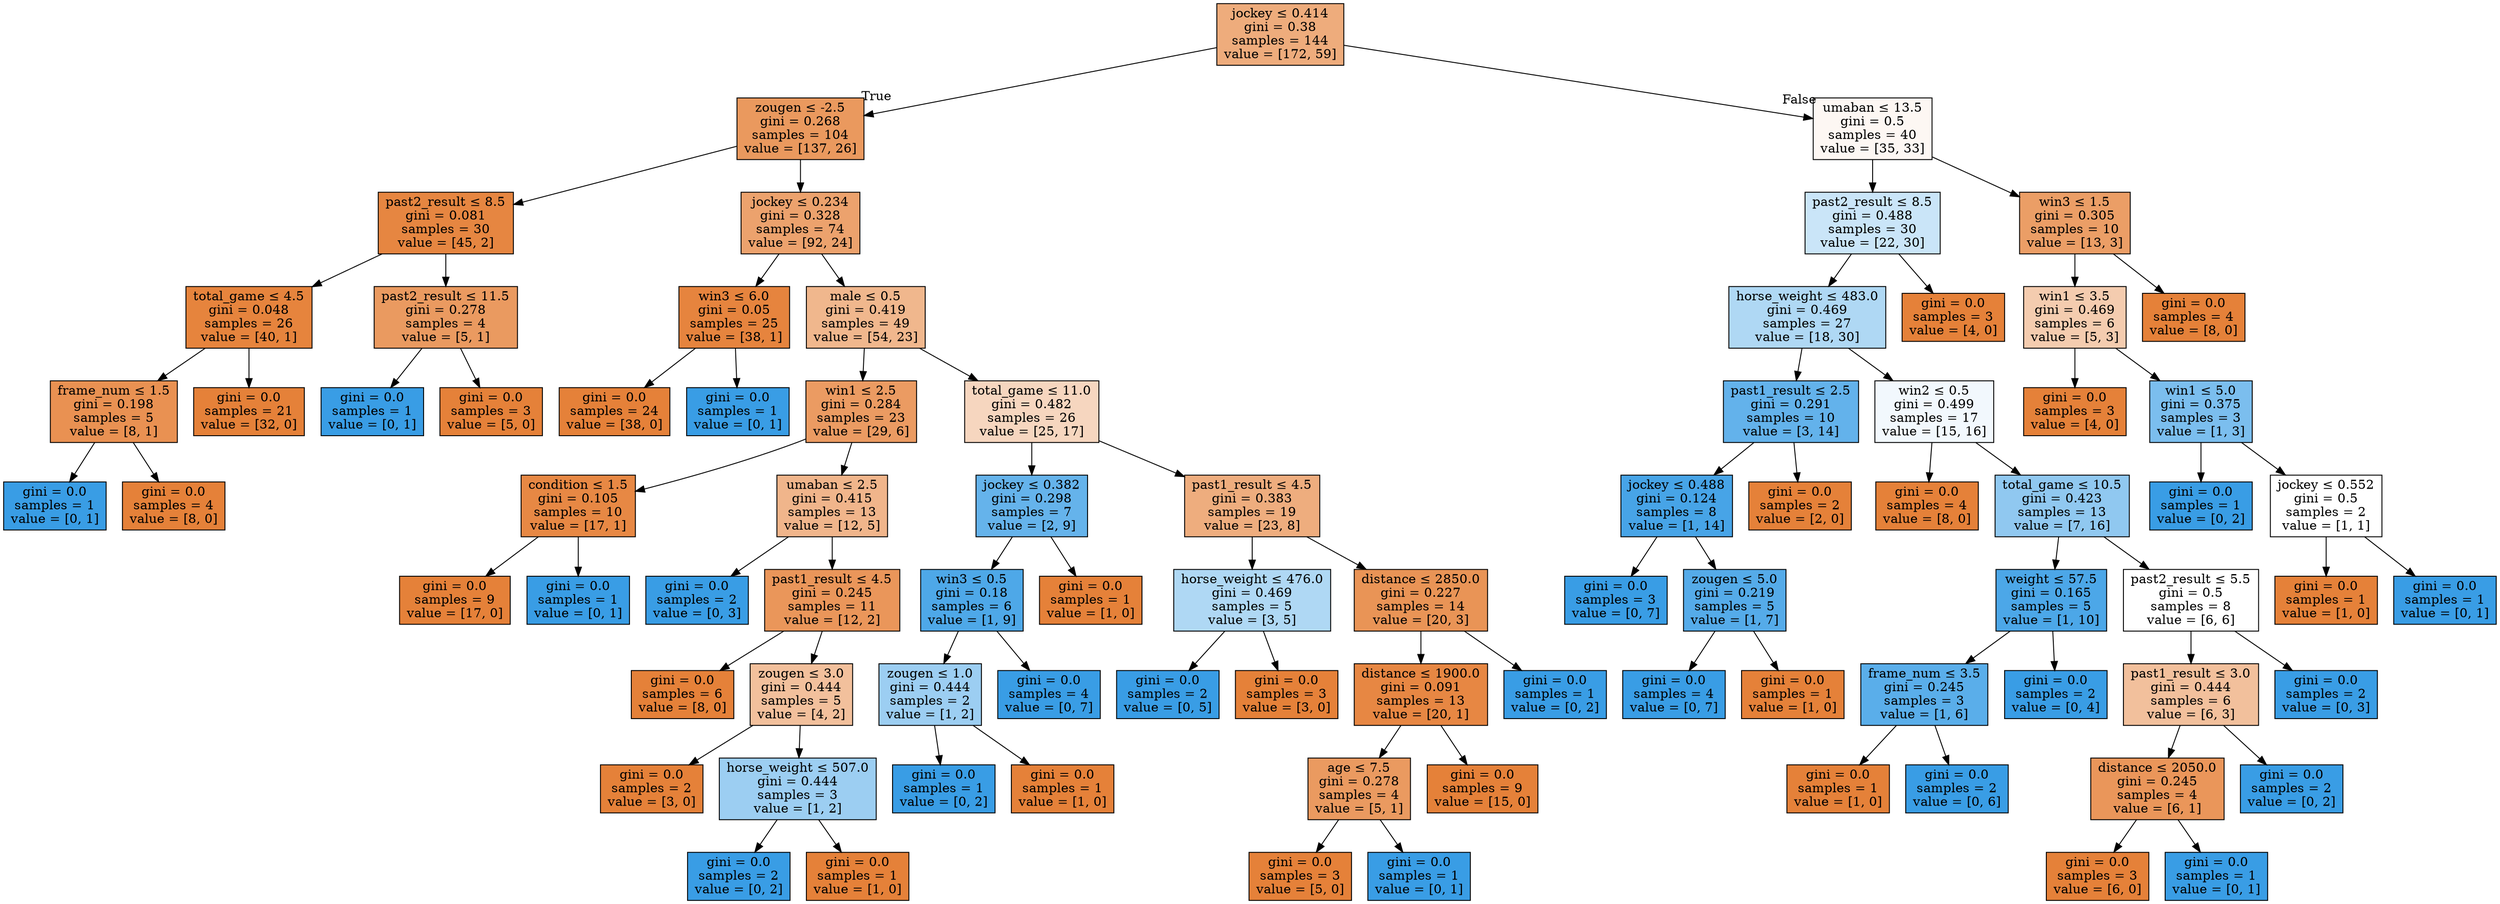 digraph Tree {
node [shape=box, style="filled", color="black"] ;
0 [label=<jockey &le; 0.414<br/>gini = 0.38<br/>samples = 144<br/>value = [172, 59]>, fillcolor="#e58139a8"] ;
1 [label=<zougen &le; -2.5<br/>gini = 0.268<br/>samples = 104<br/>value = [137, 26]>, fillcolor="#e58139cf"] ;
0 -> 1 [labeldistance=2.5, labelangle=45, headlabel="True"] ;
2 [label=<past2_result &le; 8.5<br/>gini = 0.081<br/>samples = 30<br/>value = [45, 2]>, fillcolor="#e58139f4"] ;
1 -> 2 ;
3 [label=<total_game &le; 4.5<br/>gini = 0.048<br/>samples = 26<br/>value = [40, 1]>, fillcolor="#e58139f9"] ;
2 -> 3 ;
4 [label=<frame_num &le; 1.5<br/>gini = 0.198<br/>samples = 5<br/>value = [8, 1]>, fillcolor="#e58139df"] ;
3 -> 4 ;
5 [label=<gini = 0.0<br/>samples = 1<br/>value = [0, 1]>, fillcolor="#399de5ff"] ;
4 -> 5 ;
6 [label=<gini = 0.0<br/>samples = 4<br/>value = [8, 0]>, fillcolor="#e58139ff"] ;
4 -> 6 ;
7 [label=<gini = 0.0<br/>samples = 21<br/>value = [32, 0]>, fillcolor="#e58139ff"] ;
3 -> 7 ;
8 [label=<past2_result &le; 11.5<br/>gini = 0.278<br/>samples = 4<br/>value = [5, 1]>, fillcolor="#e58139cc"] ;
2 -> 8 ;
9 [label=<gini = 0.0<br/>samples = 1<br/>value = [0, 1]>, fillcolor="#399de5ff"] ;
8 -> 9 ;
10 [label=<gini = 0.0<br/>samples = 3<br/>value = [5, 0]>, fillcolor="#e58139ff"] ;
8 -> 10 ;
11 [label=<jockey &le; 0.234<br/>gini = 0.328<br/>samples = 74<br/>value = [92, 24]>, fillcolor="#e58139bc"] ;
1 -> 11 ;
12 [label=<win3 &le; 6.0<br/>gini = 0.05<br/>samples = 25<br/>value = [38, 1]>, fillcolor="#e58139f8"] ;
11 -> 12 ;
13 [label=<gini = 0.0<br/>samples = 24<br/>value = [38, 0]>, fillcolor="#e58139ff"] ;
12 -> 13 ;
14 [label=<gini = 0.0<br/>samples = 1<br/>value = [0, 1]>, fillcolor="#399de5ff"] ;
12 -> 14 ;
15 [label=<male &le; 0.5<br/>gini = 0.419<br/>samples = 49<br/>value = [54, 23]>, fillcolor="#e5813992"] ;
11 -> 15 ;
16 [label=<win1 &le; 2.5<br/>gini = 0.284<br/>samples = 23<br/>value = [29, 6]>, fillcolor="#e58139ca"] ;
15 -> 16 ;
17 [label=<condition &le; 1.5<br/>gini = 0.105<br/>samples = 10<br/>value = [17, 1]>, fillcolor="#e58139f0"] ;
16 -> 17 ;
18 [label=<gini = 0.0<br/>samples = 9<br/>value = [17, 0]>, fillcolor="#e58139ff"] ;
17 -> 18 ;
19 [label=<gini = 0.0<br/>samples = 1<br/>value = [0, 1]>, fillcolor="#399de5ff"] ;
17 -> 19 ;
20 [label=<umaban &le; 2.5<br/>gini = 0.415<br/>samples = 13<br/>value = [12, 5]>, fillcolor="#e5813995"] ;
16 -> 20 ;
21 [label=<gini = 0.0<br/>samples = 2<br/>value = [0, 3]>, fillcolor="#399de5ff"] ;
20 -> 21 ;
22 [label=<past1_result &le; 4.5<br/>gini = 0.245<br/>samples = 11<br/>value = [12, 2]>, fillcolor="#e58139d4"] ;
20 -> 22 ;
23 [label=<gini = 0.0<br/>samples = 6<br/>value = [8, 0]>, fillcolor="#e58139ff"] ;
22 -> 23 ;
24 [label=<zougen &le; 3.0<br/>gini = 0.444<br/>samples = 5<br/>value = [4, 2]>, fillcolor="#e581397f"] ;
22 -> 24 ;
25 [label=<gini = 0.0<br/>samples = 2<br/>value = [3, 0]>, fillcolor="#e58139ff"] ;
24 -> 25 ;
26 [label=<horse_weight &le; 507.0<br/>gini = 0.444<br/>samples = 3<br/>value = [1, 2]>, fillcolor="#399de57f"] ;
24 -> 26 ;
27 [label=<gini = 0.0<br/>samples = 2<br/>value = [0, 2]>, fillcolor="#399de5ff"] ;
26 -> 27 ;
28 [label=<gini = 0.0<br/>samples = 1<br/>value = [1, 0]>, fillcolor="#e58139ff"] ;
26 -> 28 ;
29 [label=<total_game &le; 11.0<br/>gini = 0.482<br/>samples = 26<br/>value = [25, 17]>, fillcolor="#e5813952"] ;
15 -> 29 ;
30 [label=<jockey &le; 0.382<br/>gini = 0.298<br/>samples = 7<br/>value = [2, 9]>, fillcolor="#399de5c6"] ;
29 -> 30 ;
31 [label=<win3 &le; 0.5<br/>gini = 0.18<br/>samples = 6<br/>value = [1, 9]>, fillcolor="#399de5e3"] ;
30 -> 31 ;
32 [label=<zougen &le; 1.0<br/>gini = 0.444<br/>samples = 2<br/>value = [1, 2]>, fillcolor="#399de57f"] ;
31 -> 32 ;
33 [label=<gini = 0.0<br/>samples = 1<br/>value = [0, 2]>, fillcolor="#399de5ff"] ;
32 -> 33 ;
34 [label=<gini = 0.0<br/>samples = 1<br/>value = [1, 0]>, fillcolor="#e58139ff"] ;
32 -> 34 ;
35 [label=<gini = 0.0<br/>samples = 4<br/>value = [0, 7]>, fillcolor="#399de5ff"] ;
31 -> 35 ;
36 [label=<gini = 0.0<br/>samples = 1<br/>value = [1, 0]>, fillcolor="#e58139ff"] ;
30 -> 36 ;
37 [label=<past1_result &le; 4.5<br/>gini = 0.383<br/>samples = 19<br/>value = [23, 8]>, fillcolor="#e58139a6"] ;
29 -> 37 ;
38 [label=<horse_weight &le; 476.0<br/>gini = 0.469<br/>samples = 5<br/>value = [3, 5]>, fillcolor="#399de566"] ;
37 -> 38 ;
39 [label=<gini = 0.0<br/>samples = 2<br/>value = [0, 5]>, fillcolor="#399de5ff"] ;
38 -> 39 ;
40 [label=<gini = 0.0<br/>samples = 3<br/>value = [3, 0]>, fillcolor="#e58139ff"] ;
38 -> 40 ;
41 [label=<distance &le; 2850.0<br/>gini = 0.227<br/>samples = 14<br/>value = [20, 3]>, fillcolor="#e58139d9"] ;
37 -> 41 ;
42 [label=<distance &le; 1900.0<br/>gini = 0.091<br/>samples = 13<br/>value = [20, 1]>, fillcolor="#e58139f2"] ;
41 -> 42 ;
43 [label=<age &le; 7.5<br/>gini = 0.278<br/>samples = 4<br/>value = [5, 1]>, fillcolor="#e58139cc"] ;
42 -> 43 ;
44 [label=<gini = 0.0<br/>samples = 3<br/>value = [5, 0]>, fillcolor="#e58139ff"] ;
43 -> 44 ;
45 [label=<gini = 0.0<br/>samples = 1<br/>value = [0, 1]>, fillcolor="#399de5ff"] ;
43 -> 45 ;
46 [label=<gini = 0.0<br/>samples = 9<br/>value = [15, 0]>, fillcolor="#e58139ff"] ;
42 -> 46 ;
47 [label=<gini = 0.0<br/>samples = 1<br/>value = [0, 2]>, fillcolor="#399de5ff"] ;
41 -> 47 ;
48 [label=<umaban &le; 13.5<br/>gini = 0.5<br/>samples = 40<br/>value = [35, 33]>, fillcolor="#e581390f"] ;
0 -> 48 [labeldistance=2.5, labelangle=-45, headlabel="False"] ;
49 [label=<past2_result &le; 8.5<br/>gini = 0.488<br/>samples = 30<br/>value = [22, 30]>, fillcolor="#399de544"] ;
48 -> 49 ;
50 [label=<horse_weight &le; 483.0<br/>gini = 0.469<br/>samples = 27<br/>value = [18, 30]>, fillcolor="#399de566"] ;
49 -> 50 ;
51 [label=<past1_result &le; 2.5<br/>gini = 0.291<br/>samples = 10<br/>value = [3, 14]>, fillcolor="#399de5c8"] ;
50 -> 51 ;
52 [label=<jockey &le; 0.488<br/>gini = 0.124<br/>samples = 8<br/>value = [1, 14]>, fillcolor="#399de5ed"] ;
51 -> 52 ;
53 [label=<gini = 0.0<br/>samples = 3<br/>value = [0, 7]>, fillcolor="#399de5ff"] ;
52 -> 53 ;
54 [label=<zougen &le; 5.0<br/>gini = 0.219<br/>samples = 5<br/>value = [1, 7]>, fillcolor="#399de5db"] ;
52 -> 54 ;
55 [label=<gini = 0.0<br/>samples = 4<br/>value = [0, 7]>, fillcolor="#399de5ff"] ;
54 -> 55 ;
56 [label=<gini = 0.0<br/>samples = 1<br/>value = [1, 0]>, fillcolor="#e58139ff"] ;
54 -> 56 ;
57 [label=<gini = 0.0<br/>samples = 2<br/>value = [2, 0]>, fillcolor="#e58139ff"] ;
51 -> 57 ;
58 [label=<win2 &le; 0.5<br/>gini = 0.499<br/>samples = 17<br/>value = [15, 16]>, fillcolor="#399de510"] ;
50 -> 58 ;
59 [label=<gini = 0.0<br/>samples = 4<br/>value = [8, 0]>, fillcolor="#e58139ff"] ;
58 -> 59 ;
60 [label=<total_game &le; 10.5<br/>gini = 0.423<br/>samples = 13<br/>value = [7, 16]>, fillcolor="#399de58f"] ;
58 -> 60 ;
61 [label=<weight &le; 57.5<br/>gini = 0.165<br/>samples = 5<br/>value = [1, 10]>, fillcolor="#399de5e6"] ;
60 -> 61 ;
62 [label=<frame_num &le; 3.5<br/>gini = 0.245<br/>samples = 3<br/>value = [1, 6]>, fillcolor="#399de5d4"] ;
61 -> 62 ;
63 [label=<gini = 0.0<br/>samples = 1<br/>value = [1, 0]>, fillcolor="#e58139ff"] ;
62 -> 63 ;
64 [label=<gini = 0.0<br/>samples = 2<br/>value = [0, 6]>, fillcolor="#399de5ff"] ;
62 -> 64 ;
65 [label=<gini = 0.0<br/>samples = 2<br/>value = [0, 4]>, fillcolor="#399de5ff"] ;
61 -> 65 ;
66 [label=<past2_result &le; 5.5<br/>gini = 0.5<br/>samples = 8<br/>value = [6, 6]>, fillcolor="#e5813900"] ;
60 -> 66 ;
67 [label=<past1_result &le; 3.0<br/>gini = 0.444<br/>samples = 6<br/>value = [6, 3]>, fillcolor="#e581397f"] ;
66 -> 67 ;
68 [label=<distance &le; 2050.0<br/>gini = 0.245<br/>samples = 4<br/>value = [6, 1]>, fillcolor="#e58139d4"] ;
67 -> 68 ;
69 [label=<gini = 0.0<br/>samples = 3<br/>value = [6, 0]>, fillcolor="#e58139ff"] ;
68 -> 69 ;
70 [label=<gini = 0.0<br/>samples = 1<br/>value = [0, 1]>, fillcolor="#399de5ff"] ;
68 -> 70 ;
71 [label=<gini = 0.0<br/>samples = 2<br/>value = [0, 2]>, fillcolor="#399de5ff"] ;
67 -> 71 ;
72 [label=<gini = 0.0<br/>samples = 2<br/>value = [0, 3]>, fillcolor="#399de5ff"] ;
66 -> 72 ;
73 [label=<gini = 0.0<br/>samples = 3<br/>value = [4, 0]>, fillcolor="#e58139ff"] ;
49 -> 73 ;
74 [label=<win3 &le; 1.5<br/>gini = 0.305<br/>samples = 10<br/>value = [13, 3]>, fillcolor="#e58139c4"] ;
48 -> 74 ;
75 [label=<win1 &le; 3.5<br/>gini = 0.469<br/>samples = 6<br/>value = [5, 3]>, fillcolor="#e5813966"] ;
74 -> 75 ;
76 [label=<gini = 0.0<br/>samples = 3<br/>value = [4, 0]>, fillcolor="#e58139ff"] ;
75 -> 76 ;
77 [label=<win1 &le; 5.0<br/>gini = 0.375<br/>samples = 3<br/>value = [1, 3]>, fillcolor="#399de5aa"] ;
75 -> 77 ;
78 [label=<gini = 0.0<br/>samples = 1<br/>value = [0, 2]>, fillcolor="#399de5ff"] ;
77 -> 78 ;
79 [label=<jockey &le; 0.552<br/>gini = 0.5<br/>samples = 2<br/>value = [1, 1]>, fillcolor="#e5813900"] ;
77 -> 79 ;
80 [label=<gini = 0.0<br/>samples = 1<br/>value = [1, 0]>, fillcolor="#e58139ff"] ;
79 -> 80 ;
81 [label=<gini = 0.0<br/>samples = 1<br/>value = [0, 1]>, fillcolor="#399de5ff"] ;
79 -> 81 ;
82 [label=<gini = 0.0<br/>samples = 4<br/>value = [8, 0]>, fillcolor="#e58139ff"] ;
74 -> 82 ;
}